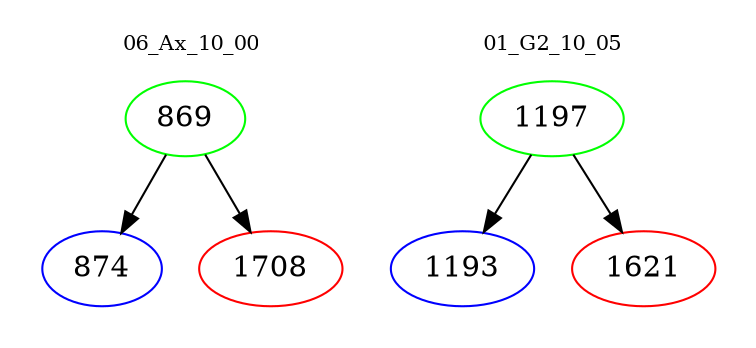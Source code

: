 digraph{
subgraph cluster_0 {
color = white
label = "06_Ax_10_00";
fontsize=10;
T0_869 [label="869", color="green"]
T0_869 -> T0_874 [color="black"]
T0_874 [label="874", color="blue"]
T0_869 -> T0_1708 [color="black"]
T0_1708 [label="1708", color="red"]
}
subgraph cluster_1 {
color = white
label = "01_G2_10_05";
fontsize=10;
T1_1197 [label="1197", color="green"]
T1_1197 -> T1_1193 [color="black"]
T1_1193 [label="1193", color="blue"]
T1_1197 -> T1_1621 [color="black"]
T1_1621 [label="1621", color="red"]
}
}
